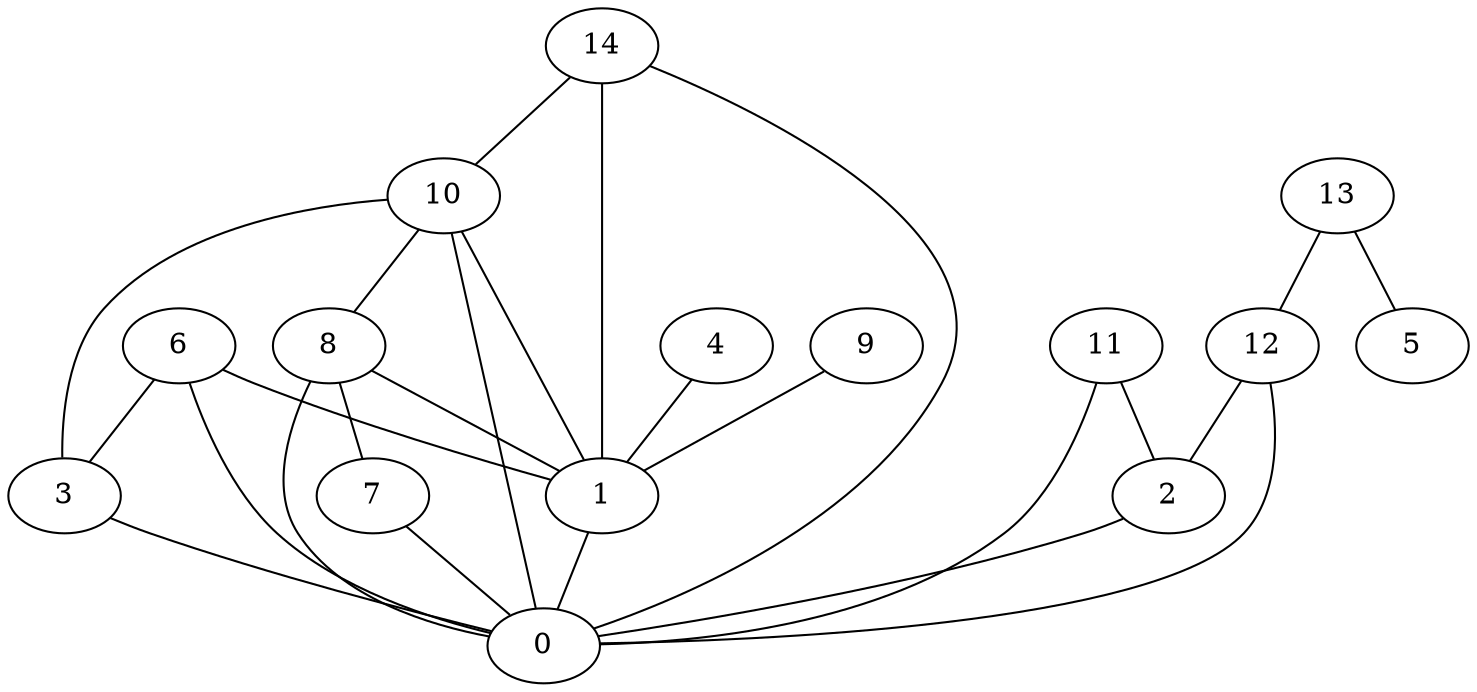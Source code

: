 digraph "sensornet-topology" {
label = "";
rankdir="BT";"0"->"1" [arrowhead = "both"] 
"0"->"2" [arrowhead = "both"] 
"0"->"3" [arrowhead = "both"] 
"0"->"6" [arrowhead = "both"] 
"0"->"7" [arrowhead = "both"] 
"0"->"8" [arrowhead = "both"] 
"0"->"10" [arrowhead = "both"] 
"0"->"11" [arrowhead = "both"] 
"0"->"12" [arrowhead = "both"] 
"0"->"14" [arrowhead = "both"] 
"1"->"4" [arrowhead = "both"] 
"1"->"6" [arrowhead = "both"] 
"1"->"8" [arrowhead = "both"] 
"1"->"9" [arrowhead = "both"] 
"1"->"10" [arrowhead = "both"] 
"1"->"14" [arrowhead = "both"] 
"2"->"11" [arrowhead = "both"] 
"2"->"12" [arrowhead = "both"] 
"3"->"6" [arrowhead = "both"] 
"3"->"10" [arrowhead = "both"] 
"5"->"13" [arrowhead = "both"] 
"7"->"8" [arrowhead = "both"] 
"8"->"10" [arrowhead = "both"] 
"10"->"14" [arrowhead = "both"] 
"12"->"13" [arrowhead = "both"] 
}